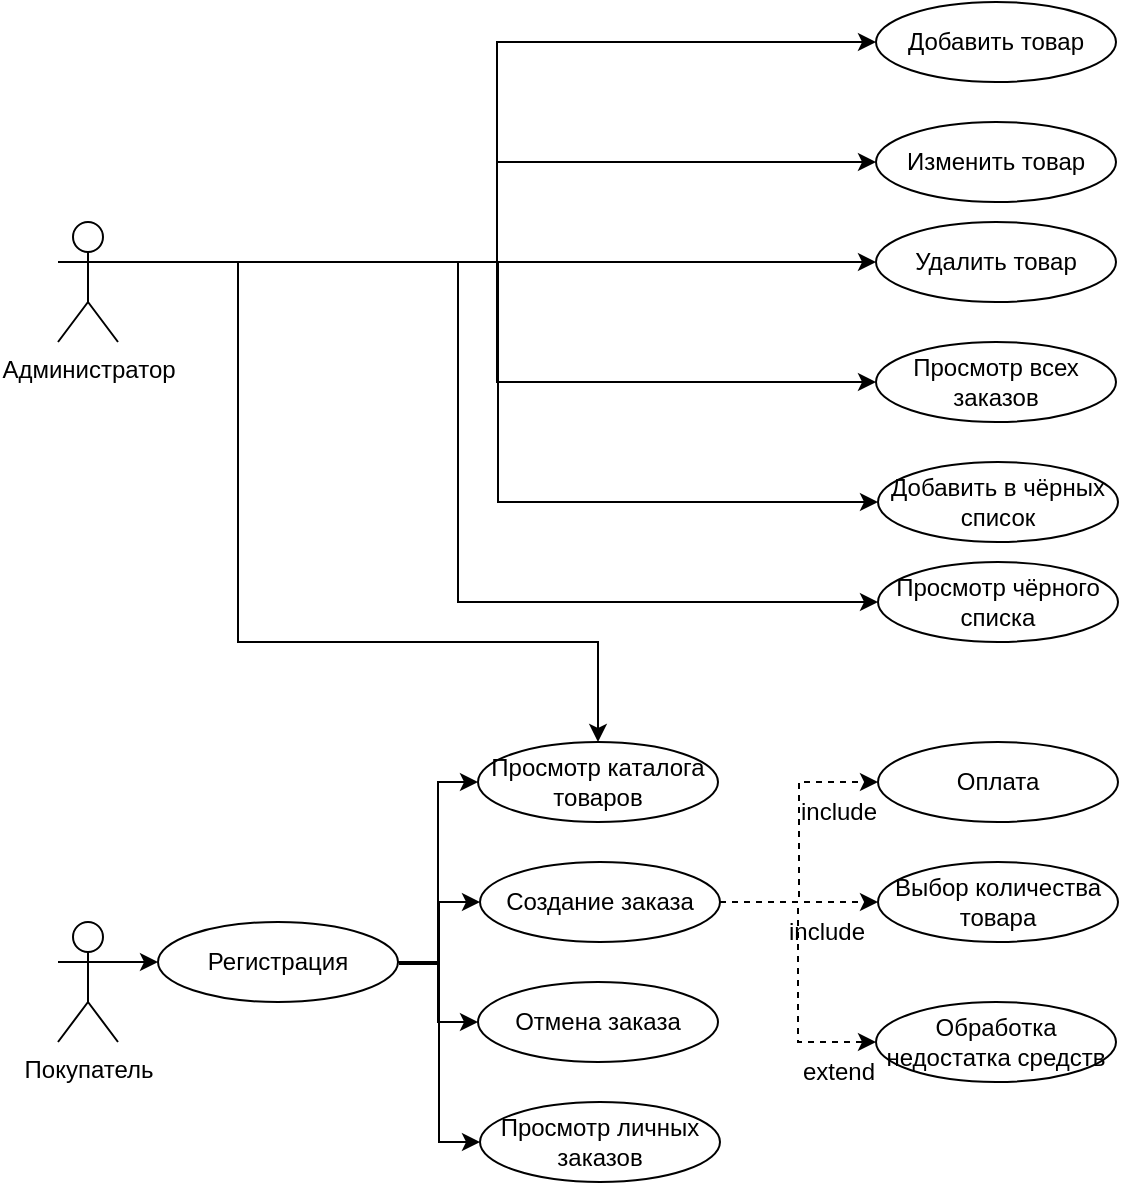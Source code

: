 <mxfile version="26.0.16">
  <diagram name="Страница — 1" id="ccjN7xEV1xSVSOFFgk1f">
    <mxGraphModel dx="553" dy="1078" grid="1" gridSize="10" guides="1" tooltips="1" connect="1" arrows="1" fold="1" page="1" pageScale="1" pageWidth="827" pageHeight="1169" math="0" shadow="0">
      <root>
        <mxCell id="0" />
        <mxCell id="1" parent="0" />
        <mxCell id="tfftu0_y_LN10mdet2tk-23" style="edgeStyle=orthogonalEdgeStyle;rounded=0;orthogonalLoop=1;jettySize=auto;html=1;exitX=1;exitY=0.333;exitDx=0;exitDy=0;exitPerimeter=0;entryX=0.5;entryY=0;entryDx=0;entryDy=0;" edge="1" parent="1" source="tfftu0_y_LN10mdet2tk-1" target="tfftu0_y_LN10mdet2tk-6">
          <mxGeometry relative="1" as="geometry">
            <Array as="points">
              <mxPoint x="120" y="250" />
              <mxPoint x="120" y="440" />
              <mxPoint x="300" y="440" />
            </Array>
          </mxGeometry>
        </mxCell>
        <mxCell id="tfftu0_y_LN10mdet2tk-32" style="edgeStyle=orthogonalEdgeStyle;rounded=0;orthogonalLoop=1;jettySize=auto;html=1;exitX=1;exitY=0.333;exitDx=0;exitDy=0;exitPerimeter=0;entryX=0;entryY=0.5;entryDx=0;entryDy=0;" edge="1" parent="1" source="tfftu0_y_LN10mdet2tk-1" target="tfftu0_y_LN10mdet2tk-24">
          <mxGeometry relative="1" as="geometry" />
        </mxCell>
        <mxCell id="tfftu0_y_LN10mdet2tk-33" style="edgeStyle=orthogonalEdgeStyle;rounded=0;orthogonalLoop=1;jettySize=auto;html=1;exitX=1;exitY=0.333;exitDx=0;exitDy=0;exitPerimeter=0;entryX=0;entryY=0.5;entryDx=0;entryDy=0;" edge="1" parent="1" source="tfftu0_y_LN10mdet2tk-1" target="tfftu0_y_LN10mdet2tk-25">
          <mxGeometry relative="1" as="geometry" />
        </mxCell>
        <mxCell id="tfftu0_y_LN10mdet2tk-34" style="edgeStyle=orthogonalEdgeStyle;rounded=0;orthogonalLoop=1;jettySize=auto;html=1;exitX=1;exitY=0.333;exitDx=0;exitDy=0;exitPerimeter=0;entryX=0;entryY=0.5;entryDx=0;entryDy=0;" edge="1" parent="1" source="tfftu0_y_LN10mdet2tk-1" target="tfftu0_y_LN10mdet2tk-26">
          <mxGeometry relative="1" as="geometry" />
        </mxCell>
        <mxCell id="tfftu0_y_LN10mdet2tk-35" style="edgeStyle=orthogonalEdgeStyle;rounded=0;orthogonalLoop=1;jettySize=auto;html=1;exitX=1;exitY=0.333;exitDx=0;exitDy=0;exitPerimeter=0;entryX=0;entryY=0.5;entryDx=0;entryDy=0;" edge="1" parent="1" source="tfftu0_y_LN10mdet2tk-1" target="tfftu0_y_LN10mdet2tk-29">
          <mxGeometry relative="1" as="geometry" />
        </mxCell>
        <mxCell id="tfftu0_y_LN10mdet2tk-36" style="edgeStyle=orthogonalEdgeStyle;rounded=0;orthogonalLoop=1;jettySize=auto;html=1;exitX=1;exitY=0.333;exitDx=0;exitDy=0;exitPerimeter=0;entryX=0;entryY=0.5;entryDx=0;entryDy=0;" edge="1" parent="1" source="tfftu0_y_LN10mdet2tk-1" target="tfftu0_y_LN10mdet2tk-30">
          <mxGeometry relative="1" as="geometry" />
        </mxCell>
        <mxCell id="tfftu0_y_LN10mdet2tk-37" style="edgeStyle=orthogonalEdgeStyle;rounded=0;orthogonalLoop=1;jettySize=auto;html=1;exitX=1;exitY=0.333;exitDx=0;exitDy=0;exitPerimeter=0;entryX=0;entryY=0.5;entryDx=0;entryDy=0;" edge="1" parent="1" source="tfftu0_y_LN10mdet2tk-1" target="tfftu0_y_LN10mdet2tk-31">
          <mxGeometry relative="1" as="geometry">
            <Array as="points">
              <mxPoint x="230" y="250" />
              <mxPoint x="230" y="420" />
            </Array>
          </mxGeometry>
        </mxCell>
        <mxCell id="tfftu0_y_LN10mdet2tk-1" value="Администратор" style="shape=umlActor;verticalLabelPosition=bottom;verticalAlign=top;html=1;outlineConnect=0;" vertex="1" parent="1">
          <mxGeometry x="30" y="230" width="30" height="60" as="geometry" />
        </mxCell>
        <mxCell id="tfftu0_y_LN10mdet2tk-20" style="edgeStyle=orthogonalEdgeStyle;rounded=0;orthogonalLoop=1;jettySize=auto;html=1;exitX=1;exitY=0.333;exitDx=0;exitDy=0;exitPerimeter=0;entryX=0;entryY=0.5;entryDx=0;entryDy=0;" edge="1" parent="1" source="tfftu0_y_LN10mdet2tk-2" target="tfftu0_y_LN10mdet2tk-3">
          <mxGeometry relative="1" as="geometry" />
        </mxCell>
        <mxCell id="tfftu0_y_LN10mdet2tk-2" value="Покупатель" style="shape=umlActor;verticalLabelPosition=bottom;verticalAlign=top;html=1;outlineConnect=0;" vertex="1" parent="1">
          <mxGeometry x="30" y="580" width="30" height="60" as="geometry" />
        </mxCell>
        <mxCell id="tfftu0_y_LN10mdet2tk-12" style="edgeStyle=orthogonalEdgeStyle;rounded=0;orthogonalLoop=1;jettySize=auto;html=1;exitX=1;exitY=0.5;exitDx=0;exitDy=0;entryX=0;entryY=0.5;entryDx=0;entryDy=0;" edge="1" parent="1" source="tfftu0_y_LN10mdet2tk-3" target="tfftu0_y_LN10mdet2tk-6">
          <mxGeometry relative="1" as="geometry" />
        </mxCell>
        <mxCell id="tfftu0_y_LN10mdet2tk-13" style="edgeStyle=orthogonalEdgeStyle;rounded=0;orthogonalLoop=1;jettySize=auto;html=1;exitX=1;exitY=0.5;exitDx=0;exitDy=0;entryX=0;entryY=0.5;entryDx=0;entryDy=0;" edge="1" parent="1" source="tfftu0_y_LN10mdet2tk-3" target="tfftu0_y_LN10mdet2tk-9">
          <mxGeometry relative="1" as="geometry" />
        </mxCell>
        <mxCell id="tfftu0_y_LN10mdet2tk-14" style="edgeStyle=orthogonalEdgeStyle;rounded=0;orthogonalLoop=1;jettySize=auto;html=1;exitX=1;exitY=0.5;exitDx=0;exitDy=0;entryX=0;entryY=0.5;entryDx=0;entryDy=0;" edge="1" parent="1" source="tfftu0_y_LN10mdet2tk-3" target="tfftu0_y_LN10mdet2tk-10">
          <mxGeometry relative="1" as="geometry" />
        </mxCell>
        <mxCell id="tfftu0_y_LN10mdet2tk-15" style="edgeStyle=orthogonalEdgeStyle;rounded=0;orthogonalLoop=1;jettySize=auto;html=1;exitX=1;exitY=0.5;exitDx=0;exitDy=0;entryX=0;entryY=0.5;entryDx=0;entryDy=0;" edge="1" parent="1" target="tfftu0_y_LN10mdet2tk-5">
          <mxGeometry relative="1" as="geometry">
            <mxPoint x="201" y="600" as="sourcePoint" />
            <mxPoint x="200" y="660" as="targetPoint" />
            <Array as="points">
              <mxPoint x="201" y="601" />
              <mxPoint x="220" y="601" />
              <mxPoint x="220" y="630" />
            </Array>
          </mxGeometry>
        </mxCell>
        <mxCell id="tfftu0_y_LN10mdet2tk-3" value="Регистрация" style="ellipse;whiteSpace=wrap;html=1;" vertex="1" parent="1">
          <mxGeometry x="80" y="580" width="120" height="40" as="geometry" />
        </mxCell>
        <mxCell id="tfftu0_y_LN10mdet2tk-5" value="Отмена заказа" style="ellipse;whiteSpace=wrap;html=1;" vertex="1" parent="1">
          <mxGeometry x="240" y="610" width="120" height="40" as="geometry" />
        </mxCell>
        <mxCell id="tfftu0_y_LN10mdet2tk-6" value="Просмотр каталога товаров" style="ellipse;whiteSpace=wrap;html=1;" vertex="1" parent="1">
          <mxGeometry x="240" y="490" width="120" height="40" as="geometry" />
        </mxCell>
        <mxCell id="tfftu0_y_LN10mdet2tk-8" value="Оплата" style="ellipse;whiteSpace=wrap;html=1;" vertex="1" parent="1">
          <mxGeometry x="440" y="490" width="120" height="40" as="geometry" />
        </mxCell>
        <mxCell id="tfftu0_y_LN10mdet2tk-17" style="edgeStyle=orthogonalEdgeStyle;rounded=0;orthogonalLoop=1;jettySize=auto;html=1;exitX=1;exitY=0.5;exitDx=0;exitDy=0;dashed=1;" edge="1" parent="1" source="tfftu0_y_LN10mdet2tk-9">
          <mxGeometry relative="1" as="geometry">
            <mxPoint x="440" y="570" as="targetPoint" />
          </mxGeometry>
        </mxCell>
        <mxCell id="tfftu0_y_LN10mdet2tk-18" style="edgeStyle=orthogonalEdgeStyle;rounded=0;orthogonalLoop=1;jettySize=auto;html=1;exitX=1;exitY=0.5;exitDx=0;exitDy=0;entryX=0;entryY=0.5;entryDx=0;entryDy=0;dashed=1;" edge="1" parent="1" source="tfftu0_y_LN10mdet2tk-9" target="tfftu0_y_LN10mdet2tk-8">
          <mxGeometry relative="1" as="geometry" />
        </mxCell>
        <mxCell id="tfftu0_y_LN10mdet2tk-42" style="edgeStyle=orthogonalEdgeStyle;rounded=0;orthogonalLoop=1;jettySize=auto;html=1;exitX=1;exitY=0.5;exitDx=0;exitDy=0;entryX=0;entryY=0.5;entryDx=0;entryDy=0;dashed=1;" edge="1" parent="1" source="tfftu0_y_LN10mdet2tk-9" target="tfftu0_y_LN10mdet2tk-41">
          <mxGeometry relative="1" as="geometry" />
        </mxCell>
        <mxCell id="tfftu0_y_LN10mdet2tk-9" value="Создание заказа" style="ellipse;whiteSpace=wrap;html=1;" vertex="1" parent="1">
          <mxGeometry x="241" y="550" width="120" height="40" as="geometry" />
        </mxCell>
        <mxCell id="tfftu0_y_LN10mdet2tk-10" value="Просмотр личных заказов" style="ellipse;whiteSpace=wrap;html=1;" vertex="1" parent="1">
          <mxGeometry x="241" y="670" width="120" height="40" as="geometry" />
        </mxCell>
        <mxCell id="tfftu0_y_LN10mdet2tk-16" value="Выбор количества товара" style="ellipse;whiteSpace=wrap;html=1;" vertex="1" parent="1">
          <mxGeometry x="440" y="550" width="120" height="40" as="geometry" />
        </mxCell>
        <mxCell id="tfftu0_y_LN10mdet2tk-24" value="Добавить товар" style="ellipse;whiteSpace=wrap;html=1;" vertex="1" parent="1">
          <mxGeometry x="439" y="120" width="120" height="40" as="geometry" />
        </mxCell>
        <mxCell id="tfftu0_y_LN10mdet2tk-25" value="Изменить товар" style="ellipse;whiteSpace=wrap;html=1;" vertex="1" parent="1">
          <mxGeometry x="439" y="180" width="120" height="40" as="geometry" />
        </mxCell>
        <mxCell id="tfftu0_y_LN10mdet2tk-26" value="Удалить товар" style="ellipse;whiteSpace=wrap;html=1;" vertex="1" parent="1">
          <mxGeometry x="439" y="230" width="120" height="40" as="geometry" />
        </mxCell>
        <mxCell id="tfftu0_y_LN10mdet2tk-29" value="Просмотр всех заказов" style="ellipse;whiteSpace=wrap;html=1;" vertex="1" parent="1">
          <mxGeometry x="439" y="290" width="120" height="40" as="geometry" />
        </mxCell>
        <mxCell id="tfftu0_y_LN10mdet2tk-30" value="Добавить в чёрных список" style="ellipse;whiteSpace=wrap;html=1;" vertex="1" parent="1">
          <mxGeometry x="440" y="350" width="120" height="40" as="geometry" />
        </mxCell>
        <mxCell id="tfftu0_y_LN10mdet2tk-31" value="Просмотр чёрного списка" style="ellipse;whiteSpace=wrap;html=1;" vertex="1" parent="1">
          <mxGeometry x="440" y="400" width="120" height="40" as="geometry" />
        </mxCell>
        <mxCell id="tfftu0_y_LN10mdet2tk-38" value="include" style="text;html=1;align=center;verticalAlign=middle;resizable=0;points=[];autosize=1;strokeColor=none;fillColor=none;dashed=1;" vertex="1" parent="1">
          <mxGeometry x="384" y="570" width="60" height="30" as="geometry" />
        </mxCell>
        <mxCell id="tfftu0_y_LN10mdet2tk-40" value="include" style="text;html=1;align=center;verticalAlign=middle;resizable=0;points=[];autosize=1;strokeColor=none;fillColor=none;dashed=1;" vertex="1" parent="1">
          <mxGeometry x="390" y="510" width="60" height="30" as="geometry" />
        </mxCell>
        <mxCell id="tfftu0_y_LN10mdet2tk-41" value="Обработка недостатка средств" style="ellipse;whiteSpace=wrap;html=1;" vertex="1" parent="1">
          <mxGeometry x="439" y="620" width="120" height="40" as="geometry" />
        </mxCell>
        <mxCell id="tfftu0_y_LN10mdet2tk-43" value="extend" style="text;html=1;align=center;verticalAlign=middle;resizable=0;points=[];autosize=1;strokeColor=none;fillColor=none;" vertex="1" parent="1">
          <mxGeometry x="390" y="640" width="60" height="30" as="geometry" />
        </mxCell>
      </root>
    </mxGraphModel>
  </diagram>
</mxfile>
